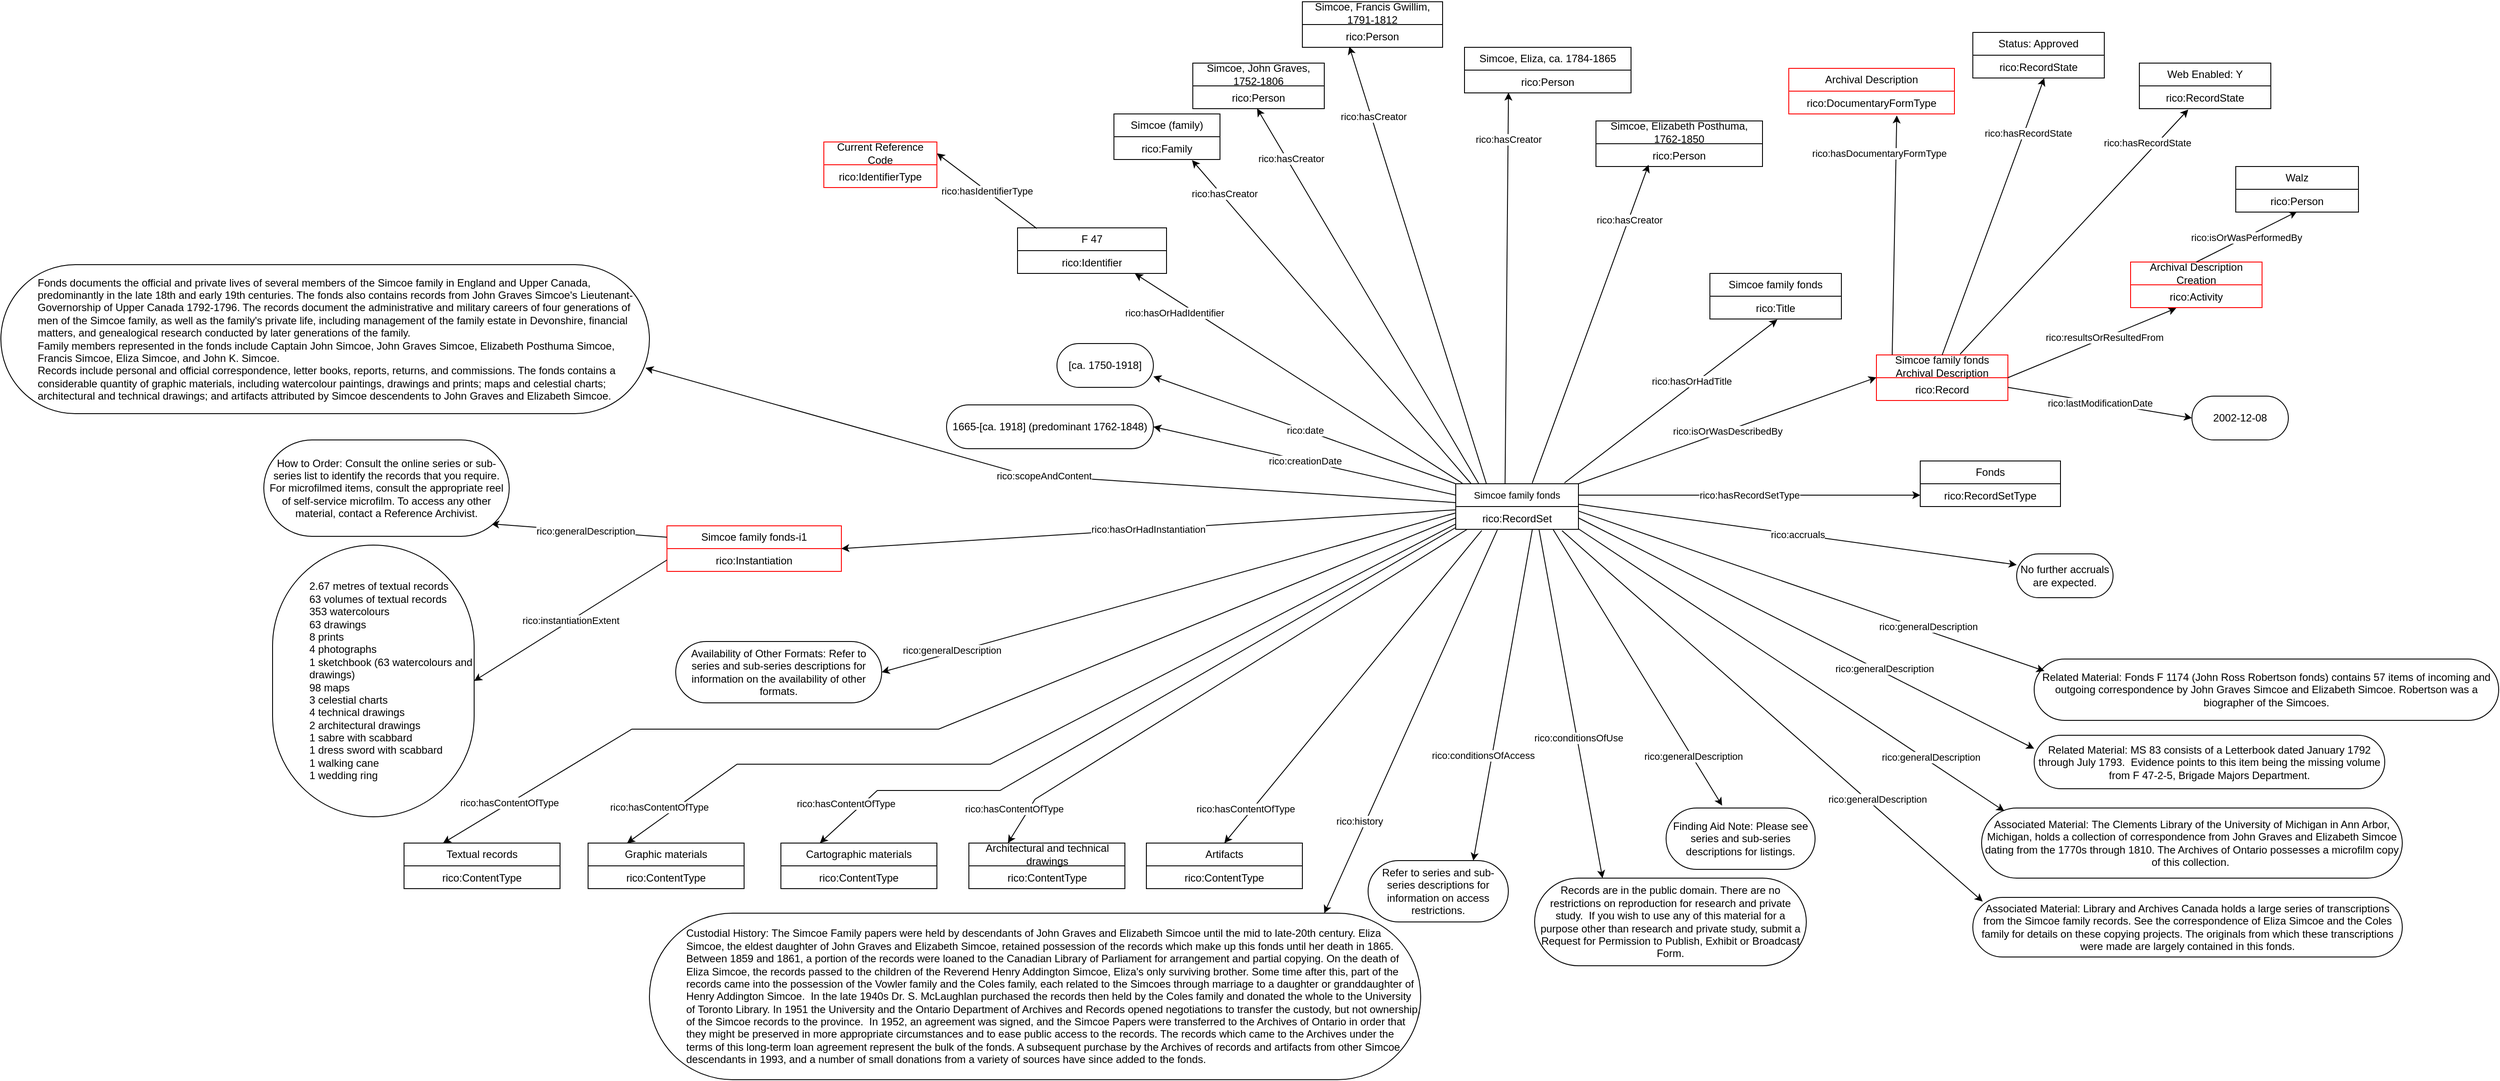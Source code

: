 <mxfile version="24.5.5" type="device">
  <diagram name="Page-1" id="_9r6geDOEYo5xFr4fmT0">
    <mxGraphModel dx="3774" dy="2206" grid="1" gridSize="10" guides="1" tooltips="1" connect="1" arrows="1" fold="1" page="1" pageScale="1" pageWidth="850" pageHeight="1100" background="#FFFFFF" math="0" shadow="0">
      <root>
        <mxCell id="0" />
        <mxCell id="1" parent="0" />
        <mxCell id="sWa0SD8Ajx1KSGOqKPP4-1" value="&lt;span style=&quot;font-size: 11px;&quot;&gt;Simcoe family fonds&lt;/span&gt;" style="swimlane;fontStyle=0;childLayout=stackLayout;horizontal=1;startSize=26;fillColor=none;horizontalStack=0;resizeParent=1;resizeParentMax=0;resizeLast=0;collapsible=1;marginBottom=0;whiteSpace=wrap;html=1;" parent="1" vertex="1">
          <mxGeometry x="320" y="370" width="140" height="52" as="geometry" />
        </mxCell>
        <mxCell id="sWa0SD8Ajx1KSGOqKPP4-2" value="rico:RecordSet" style="text;strokeColor=none;fillColor=none;align=center;verticalAlign=top;spacingLeft=4;spacingRight=4;overflow=hidden;rotatable=0;points=[[0,0.5],[1,0.5]];portConstraint=eastwest;whiteSpace=wrap;html=1;" parent="sWa0SD8Ajx1KSGOqKPP4-1" vertex="1">
          <mxGeometry y="26" width="140" height="26" as="geometry" />
        </mxCell>
        <mxCell id="sWa0SD8Ajx1KSGOqKPP4-3" value="Fonds" style="swimlane;fontStyle=0;childLayout=stackLayout;horizontal=1;startSize=26;fillColor=none;horizontalStack=0;resizeParent=1;resizeParentMax=0;resizeLast=0;collapsible=1;marginBottom=0;whiteSpace=wrap;html=1;" parent="1" vertex="1">
          <mxGeometry x="850" y="344" width="160" height="52" as="geometry">
            <mxRectangle x="981" y="570" width="50" height="40" as="alternateBounds" />
          </mxGeometry>
        </mxCell>
        <mxCell id="sWa0SD8Ajx1KSGOqKPP4-4" value="rico:RecordSetType&lt;div&gt;&lt;br&gt;&lt;/div&gt;" style="text;strokeColor=none;fillColor=none;align=center;verticalAlign=top;spacingLeft=4;spacingRight=4;overflow=hidden;rotatable=0;points=[[0,0.5],[1,0.5]];portConstraint=eastwest;whiteSpace=wrap;html=1;" parent="sWa0SD8Ajx1KSGOqKPP4-3" vertex="1">
          <mxGeometry y="26" width="160" height="26" as="geometry" />
        </mxCell>
        <mxCell id="sWa0SD8Ajx1KSGOqKPP4-5" value="" style="endArrow=classic;html=1;rounded=0;entryX=0;entryY=0.5;entryDx=0;entryDy=0;exitX=1;exitY=0.25;exitDx=0;exitDy=0;" parent="1" source="sWa0SD8Ajx1KSGOqKPP4-1" target="sWa0SD8Ajx1KSGOqKPP4-4" edge="1">
          <mxGeometry relative="1" as="geometry">
            <mxPoint x="480" y="390" as="sourcePoint" />
            <mxPoint x="610" y="390" as="targetPoint" />
          </mxGeometry>
        </mxCell>
        <mxCell id="sWa0SD8Ajx1KSGOqKPP4-6" value="rico:hasRecordSetType" style="edgeLabel;resizable=0;html=1;;align=center;verticalAlign=middle;" parent="sWa0SD8Ajx1KSGOqKPP4-5" connectable="0" vertex="1">
          <mxGeometry relative="1" as="geometry" />
        </mxCell>
        <mxCell id="sWa0SD8Ajx1KSGOqKPP4-11" value="&lt;blockquote style=&quot;margin: 0 0 0 40px; border: none; padding: 0px;&quot;&gt;&lt;div&gt;Fonds documents the official and private lives of several members of the Simcoe family in England and Upper Canada, predominantly in the late 18th and early 19th centuries. The fonds also contains records from John Graves Simcoe&#39;s Lieutenant-Governorship of Upper Canada 1792-1796. The records document the administrative and military careers of four generations of men of the Simcoe family, as well as the family&#39;s private life, including management of the family estate in Devonshire, financial matters, and genealogical research conducted by later generations of the family.&lt;/div&gt;&lt;div&gt;Family members represented in the fonds include Captain John Simcoe, John Graves Simcoe, Elizabeth Posthuma Simcoe, Francis Simcoe, Eliza Simcoe, and John K. Simcoe.&lt;/div&gt;&lt;div&gt;Records include personal and official correspondence, letter books, reports, returns, and commissions. The fonds contains a considerable quantity of graphic materials, including watercolour paintings, drawings and prints; maps and celestial charts; architectural and technical drawings; and artifacts attributed by Simcoe descendents to John Graves and Elizabeth Simcoe.&lt;/div&gt;&lt;/blockquote&gt;" style="html=1;whiteSpace=wrap;rounded=1;arcSize=50;align=left;" parent="1" vertex="1">
          <mxGeometry x="-1340" y="120" width="740" height="170" as="geometry" />
        </mxCell>
        <mxCell id="sWa0SD8Ajx1KSGOqKPP4-12" value="" style="endArrow=classic;html=1;rounded=0;exitX=-0.004;exitY=0.413;exitDx=0;exitDy=0;exitPerimeter=0;entryX=0.994;entryY=0.693;entryDx=0;entryDy=0;entryPerimeter=0;" parent="1" source="sWa0SD8Ajx1KSGOqKPP4-1" target="sWa0SD8Ajx1KSGOqKPP4-11" edge="1">
          <mxGeometry relative="1" as="geometry">
            <mxPoint x="290" y="400" as="sourcePoint" />
            <mxPoint x="130" y="400" as="targetPoint" />
            <Array as="points">
              <mxPoint x="-170" y="360" />
            </Array>
          </mxGeometry>
        </mxCell>
        <mxCell id="sWa0SD8Ajx1KSGOqKPP4-13" value="rico:scopeAndContent" style="edgeLabel;resizable=0;html=1;;align=center;verticalAlign=middle;" parent="sWa0SD8Ajx1KSGOqKPP4-12" connectable="0" vertex="1">
          <mxGeometry relative="1" as="geometry" />
        </mxCell>
        <mxCell id="sWa0SD8Ajx1KSGOqKPP4-14" value="Simcoe family fonds-i1" style="swimlane;fontStyle=0;childLayout=stackLayout;horizontal=1;startSize=26;fillColor=none;horizontalStack=0;resizeParent=1;resizeParentMax=0;resizeLast=0;collapsible=1;marginBottom=0;whiteSpace=wrap;html=1;strokeColor=#FF0000;" parent="1" vertex="1">
          <mxGeometry x="-580" y="418" width="199" height="52" as="geometry" />
        </mxCell>
        <mxCell id="sWa0SD8Ajx1KSGOqKPP4-15" value="rico:Instantiation&lt;div&gt;&lt;br&gt;&lt;/div&gt;" style="text;strokeColor=none;fillColor=none;align=center;verticalAlign=top;spacingLeft=4;spacingRight=4;overflow=hidden;rotatable=0;points=[[0,0.5],[1,0.5]];portConstraint=eastwest;whiteSpace=wrap;html=1;" parent="sWa0SD8Ajx1KSGOqKPP4-14" vertex="1">
          <mxGeometry y="26" width="199" height="26" as="geometry" />
        </mxCell>
        <mxCell id="K4QZWATomJR9_dxTVFmW-19" value="" style="endArrow=classic;html=1;rounded=0;entryX=0.875;entryY=0;entryDx=0;entryDy=0;entryPerimeter=0;exitX=0.339;exitY=1.026;exitDx=0;exitDy=0;exitPerimeter=0;" parent="1" source="sWa0SD8Ajx1KSGOqKPP4-2" target="K4QZWATomJR9_dxTVFmW-21" edge="1">
          <mxGeometry relative="1" as="geometry">
            <mxPoint x="361" y="420" as="sourcePoint" />
            <mxPoint x="260" y="770" as="targetPoint" />
          </mxGeometry>
        </mxCell>
        <mxCell id="K4QZWATomJR9_dxTVFmW-20" value="rico:history" style="edgeLabel;resizable=0;html=1;;align=center;verticalAlign=middle;" parent="K4QZWATomJR9_dxTVFmW-19" connectable="0" vertex="1">
          <mxGeometry relative="1" as="geometry">
            <mxPoint x="-59" y="113" as="offset" />
          </mxGeometry>
        </mxCell>
        <mxCell id="K4QZWATomJR9_dxTVFmW-21" value="&lt;blockquote style=&quot;margin: 0 0 0 40px; border: none; padding: 0px;&quot;&gt;Custodial History:&amp;nbsp;The Simcoe Family papers were held by descendants of John Graves and Elizabeth Simcoe until the mid to late-20th century. Eliza Simcoe, the eldest daughter of John Graves and Elizabeth Simcoe, retained possession of the records which make up this fonds until her death in 1865. Between 1859 and 1861, a portion of the records were loaned to the Canadian Library of Parliament for arrangement and partial copying. On the death of Eliza Simcoe, the records passed to the children of the Reverend Henry Addington Simcoe, Eliza&#39;s only surviving brother. Some time after this, part of the records came into the possession of the Vowler family and the Coles family, each related to the Simcoes through marriage to a daughter or granddaughter of Henry Addington Simcoe.&amp;nbsp; In the late 1940s Dr. S. McLaughlan purchased the records then held by the Coles family and donated the whole to the University of Toronto Library. In 1951 the University and the Ontario Department of Archives and Records opened negotiations to transfer the custody, but not ownership, of the Simcoe records to the province.&amp;nbsp; In 1952, an agreement was signed, and the Simcoe Papers were transferred to the Archives of Ontario in order that they might be preserved in more appropriate circumstances and to ease public access to the records. The records which came to the Archives under the terms of this long-term loan agreement represent the bulk of the fonds. A subsequent purchase by the Archives of records and artifacts from other Simcoe descendants in 1993, and a number of small donations from a variety of sources have since added to the fonds.&lt;/blockquote&gt;" style="html=1;whiteSpace=wrap;rounded=1;arcSize=50;align=left;" parent="1" vertex="1">
          <mxGeometry x="-600" y="860" width="880" height="190" as="geometry" />
        </mxCell>
        <mxCell id="K4QZWATomJR9_dxTVFmW-37" value="" style="endArrow=classic;html=1;rounded=0;entryX=1;entryY=0.5;entryDx=0;entryDy=0;exitX=-0.004;exitY=0.144;exitDx=0;exitDy=0;exitPerimeter=0;" parent="1" target="sWa0SD8Ajx1KSGOqKPP4-14" edge="1" source="sWa0SD8Ajx1KSGOqKPP4-2">
          <mxGeometry relative="1" as="geometry">
            <mxPoint x="310" y="400" as="sourcePoint" />
            <mxPoint x="110" y="490" as="targetPoint" />
          </mxGeometry>
        </mxCell>
        <mxCell id="K4QZWATomJR9_dxTVFmW-38" value="rico:hasOrHadInstantiation" style="edgeLabel;resizable=0;html=1;;align=center;verticalAlign=middle;" parent="K4QZWATomJR9_dxTVFmW-37" connectable="0" vertex="1">
          <mxGeometry relative="1" as="geometry" />
        </mxCell>
        <mxCell id="K4QZWATomJR9_dxTVFmW-41" value="" style="endArrow=classic;html=1;rounded=0;entryX=1;entryY=0.5;entryDx=0;entryDy=0;exitX=0;exitY=0.5;exitDx=0;exitDy=0;" parent="1" source="sWa0SD8Ajx1KSGOqKPP4-15" target="K4QZWATomJR9_dxTVFmW-45" edge="1">
          <mxGeometry relative="1" as="geometry">
            <mxPoint x="-630" y="439" as="sourcePoint" />
            <mxPoint x="-290" y="494.5" as="targetPoint" />
          </mxGeometry>
        </mxCell>
        <mxCell id="K4QZWATomJR9_dxTVFmW-42" value="rico:instantiationExtent" style="edgeLabel;resizable=0;html=1;;align=center;verticalAlign=middle;" parent="K4QZWATomJR9_dxTVFmW-41" connectable="0" vertex="1">
          <mxGeometry relative="1" as="geometry" />
        </mxCell>
        <mxCell id="K4QZWATomJR9_dxTVFmW-45" value="&lt;blockquote style=&quot;margin: 0 0 0 40px; border: none; padding: 0px;&quot;&gt;&lt;div&gt;2.67 metres of textual records&lt;/div&gt;&lt;div&gt;63 volumes of textual records&lt;/div&gt;&lt;div&gt;353 watercolours&lt;/div&gt;&lt;div&gt;63 drawings&lt;/div&gt;&lt;div&gt;8 prints&lt;/div&gt;&lt;div&gt;4 photographs&lt;/div&gt;&lt;div&gt;1 sketchbook (63 watercolours and drawings)&lt;/div&gt;&lt;div&gt;98 maps&lt;/div&gt;&lt;div&gt;3 celestial charts&lt;/div&gt;&lt;div&gt;4 technical drawings&lt;/div&gt;&lt;div&gt;2 architectural drawings&lt;/div&gt;&lt;div&gt;1 sabre with scabbard&lt;/div&gt;&lt;div&gt;1 dress sword with scabbard&lt;/div&gt;&lt;div&gt;1 walking cane&lt;/div&gt;&lt;div&gt;1 wedding ring&lt;/div&gt;&lt;/blockquote&gt;" style="html=1;whiteSpace=wrap;rounded=1;arcSize=50;strokeColor=#000000;align=left;" parent="1" vertex="1">
          <mxGeometry x="-1030" y="440" width="230" height="310" as="geometry" />
        </mxCell>
        <mxCell id="vEi_3DjQt7wcUmB-cSFn-1" value="" style="endArrow=classic;html=1;rounded=0;entryX=0.75;entryY=0;entryDx=0;entryDy=0;exitX=0.624;exitY=1.013;exitDx=0;exitDy=0;exitPerimeter=0;" parent="1" source="sWa0SD8Ajx1KSGOqKPP4-2" target="vEi_3DjQt7wcUmB-cSFn-3" edge="1">
          <mxGeometry relative="1" as="geometry">
            <mxPoint x="390" y="422" as="sourcePoint" />
            <mxPoint x="360" y="770" as="targetPoint" />
          </mxGeometry>
        </mxCell>
        <mxCell id="vEi_3DjQt7wcUmB-cSFn-2" value="rico:conditionsOfAccess" style="edgeLabel;resizable=0;html=1;;align=center;verticalAlign=middle;" parent="vEi_3DjQt7wcUmB-cSFn-1" connectable="0" vertex="1">
          <mxGeometry relative="1" as="geometry">
            <mxPoint x="-23" y="68" as="offset" />
          </mxGeometry>
        </mxCell>
        <mxCell id="vEi_3DjQt7wcUmB-cSFn-3" value="Refer to series and sub-series descriptions for information on access restrictions." style="html=1;whiteSpace=wrap;rounded=1;arcSize=50;strokeColor=#000000;" parent="1" vertex="1">
          <mxGeometry x="220" y="800" width="160" height="70" as="geometry" />
        </mxCell>
        <mxCell id="vEi_3DjQt7wcUmB-cSFn-4" value="" style="endArrow=classic;html=1;rounded=0;entryX=0.25;entryY=0;entryDx=0;entryDy=0;exitX=0.679;exitY=1.019;exitDx=0;exitDy=0;exitPerimeter=0;" parent="1" source="sWa0SD8Ajx1KSGOqKPP4-2" target="vEi_3DjQt7wcUmB-cSFn-6" edge="1">
          <mxGeometry relative="1" as="geometry">
            <mxPoint x="410" y="422" as="sourcePoint" />
            <mxPoint x="420" y="780" as="targetPoint" />
          </mxGeometry>
        </mxCell>
        <mxCell id="vEi_3DjQt7wcUmB-cSFn-5" value="rico:conditionsOfUse" style="edgeLabel;resizable=0;html=1;;align=center;verticalAlign=middle;" parent="vEi_3DjQt7wcUmB-cSFn-4" connectable="0" vertex="1">
          <mxGeometry relative="1" as="geometry">
            <mxPoint x="8" y="39" as="offset" />
          </mxGeometry>
        </mxCell>
        <mxCell id="vEi_3DjQt7wcUmB-cSFn-6" value="Records are in the public domain.&amp;nbsp;There are no restrictions on reproduction for research and private study.&amp;nbsp; If you wish to use any of this material for a purpose other than research and private study, submit a Request for Permission to Publish, Exhibit or Broadcast Form." style="html=1;whiteSpace=wrap;rounded=1;arcSize=50;" parent="1" vertex="1">
          <mxGeometry x="410" y="820" width="310" height="100" as="geometry" />
        </mxCell>
        <mxCell id="vEi_3DjQt7wcUmB-cSFn-7" value="" style="endArrow=classic;html=1;rounded=0;entryX=0.376;entryY=-0.04;entryDx=0;entryDy=0;entryPerimeter=0;exitX=0.795;exitY=1.019;exitDx=0;exitDy=0;exitPerimeter=0;" parent="1" source="sWa0SD8Ajx1KSGOqKPP4-2" target="vEi_3DjQt7wcUmB-cSFn-9" edge="1">
          <mxGeometry relative="1" as="geometry">
            <mxPoint x="420" y="420" as="sourcePoint" />
            <mxPoint x="510" y="700" as="targetPoint" />
          </mxGeometry>
        </mxCell>
        <mxCell id="vEi_3DjQt7wcUmB-cSFn-8" value="rico:generalDescription" style="edgeLabel;resizable=0;html=1;;align=center;verticalAlign=middle;" parent="vEi_3DjQt7wcUmB-cSFn-7" connectable="0" vertex="1">
          <mxGeometry relative="1" as="geometry">
            <mxPoint x="63" y="101" as="offset" />
          </mxGeometry>
        </mxCell>
        <mxCell id="vEi_3DjQt7wcUmB-cSFn-9" value="Finding Aid Note:&amp;nbsp;Please see series and sub-series descriptions for listings." style="html=1;whiteSpace=wrap;rounded=1;arcSize=50;" parent="1" vertex="1">
          <mxGeometry x="560" y="740" width="170" height="70" as="geometry" />
        </mxCell>
        <mxCell id="wiPwyt0miK05mvKJtJq--11" value="" style="endArrow=classic;html=1;rounded=0;entryX=0;entryY=0.25;entryDx=0;entryDy=0;exitX=0.999;exitY=-0.103;exitDx=0;exitDy=0;exitPerimeter=0;" parent="1" source="sWa0SD8Ajx1KSGOqKPP4-2" target="wiPwyt0miK05mvKJtJq--13" edge="1">
          <mxGeometry relative="1" as="geometry">
            <mxPoint x="500" y="400" as="sourcePoint" />
            <mxPoint x="920" y="580" as="targetPoint" />
          </mxGeometry>
        </mxCell>
        <mxCell id="wiPwyt0miK05mvKJtJq--12" value="rico:accruals" style="edgeLabel;resizable=0;html=1;;align=center;verticalAlign=middle;" parent="wiPwyt0miK05mvKJtJq--11" connectable="0" vertex="1">
          <mxGeometry relative="1" as="geometry" />
        </mxCell>
        <mxCell id="wiPwyt0miK05mvKJtJq--13" value="No further accruals are expected." style="html=1;whiteSpace=wrap;rounded=1;arcSize=50;" parent="1" vertex="1">
          <mxGeometry x="960" y="450" width="110" height="50" as="geometry" />
        </mxCell>
        <mxCell id="wiPwyt0miK05mvKJtJq--20" value="" style="endArrow=classic;html=1;rounded=0;exitX=0;exitY=0.25;exitDx=0;exitDy=0;entryX=0.927;entryY=0.871;entryDx=0;entryDy=0;entryPerimeter=0;" parent="1" source="sWa0SD8Ajx1KSGOqKPP4-14" target="wiPwyt0miK05mvKJtJq--22" edge="1">
          <mxGeometry relative="1" as="geometry">
            <mxPoint x="-211" y="350" as="sourcePoint" />
            <mxPoint x="-680" y="350" as="targetPoint" />
          </mxGeometry>
        </mxCell>
        <mxCell id="wiPwyt0miK05mvKJtJq--21" value="rico:generalDescription" style="edgeLabel;resizable=0;html=1;;align=center;verticalAlign=middle;" parent="wiPwyt0miK05mvKJtJq--20" connectable="0" vertex="1">
          <mxGeometry relative="1" as="geometry">
            <mxPoint x="7" as="offset" />
          </mxGeometry>
        </mxCell>
        <mxCell id="wiPwyt0miK05mvKJtJq--22" value="How to Order:&amp;nbsp;Consult the online series or sub-series list to identify the records that you require. For microfilmed items, consult the appropriate reel of self-service microfilm. To access any other material, contact a Reference Archivist." style="html=1;whiteSpace=wrap;rounded=1;arcSize=50;" parent="1" vertex="1">
          <mxGeometry x="-1040" y="320" width="280" height="110" as="geometry" />
        </mxCell>
        <mxCell id="wiPwyt0miK05mvKJtJq--23" value="F 47" style="swimlane;fontStyle=0;childLayout=stackLayout;horizontal=1;startSize=26;fillColor=none;horizontalStack=0;resizeParent=1;resizeParentMax=0;resizeLast=0;collapsible=1;marginBottom=0;whiteSpace=wrap;html=1;" parent="1" vertex="1">
          <mxGeometry x="-180" y="78" width="170" height="52" as="geometry">
            <mxRectangle x="981" y="570" width="50" height="40" as="alternateBounds" />
          </mxGeometry>
        </mxCell>
        <mxCell id="wiPwyt0miK05mvKJtJq--24" value="rico:Identifier&lt;div&gt;&lt;br&gt;&lt;/div&gt;" style="text;strokeColor=none;fillColor=none;align=center;verticalAlign=top;spacingLeft=4;spacingRight=4;overflow=hidden;rotatable=0;points=[[0,0.5],[1,0.5]];portConstraint=eastwest;whiteSpace=wrap;html=1;" parent="wiPwyt0miK05mvKJtJq--23" vertex="1">
          <mxGeometry y="26" width="170" height="26" as="geometry" />
        </mxCell>
        <mxCell id="wiPwyt0miK05mvKJtJq--25" value="" style="endArrow=classic;html=1;rounded=0;exitX=0.054;exitY=-0.01;exitDx=0;exitDy=0;entryX=0.788;entryY=1.009;entryDx=0;entryDy=0;entryPerimeter=0;exitPerimeter=0;" parent="1" source="sWa0SD8Ajx1KSGOqKPP4-1" target="wiPwyt0miK05mvKJtJq--24" edge="1">
          <mxGeometry relative="1" as="geometry">
            <mxPoint x="340" y="362" as="sourcePoint" />
            <mxPoint x="260" y="242" as="targetPoint" />
          </mxGeometry>
        </mxCell>
        <mxCell id="wiPwyt0miK05mvKJtJq--26" value="rico:hasOrHadIdentifier" style="edgeLabel;resizable=0;html=1;;align=center;verticalAlign=middle;" parent="wiPwyt0miK05mvKJtJq--25" connectable="0" vertex="1">
          <mxGeometry relative="1" as="geometry">
            <mxPoint x="-142" y="-75" as="offset" />
          </mxGeometry>
        </mxCell>
        <mxCell id="wiPwyt0miK05mvKJtJq--31" value="" style="endArrow=classic;html=1;rounded=0;exitX=0.129;exitY=0.013;exitDx=0;exitDy=0;entryX=1;entryY=0.25;entryDx=0;entryDy=0;exitPerimeter=0;" parent="1" source="wiPwyt0miK05mvKJtJq--23" target="wiPwyt0miK05mvKJtJq--33" edge="1">
          <mxGeometry relative="1" as="geometry">
            <mxPoint x="-200" y="70" as="sourcePoint" />
            <mxPoint x="-370" y="78" as="targetPoint" />
          </mxGeometry>
        </mxCell>
        <mxCell id="wiPwyt0miK05mvKJtJq--32" value="rico:hasIdentifierType" style="edgeLabel;resizable=0;html=1;;align=center;verticalAlign=middle;" parent="wiPwyt0miK05mvKJtJq--31" connectable="0" vertex="1">
          <mxGeometry relative="1" as="geometry" />
        </mxCell>
        <mxCell id="wiPwyt0miK05mvKJtJq--33" value="Current Reference Code" style="swimlane;fontStyle=0;childLayout=stackLayout;horizontal=1;startSize=26;fillColor=none;horizontalStack=0;resizeParent=1;resizeParentMax=0;resizeLast=0;collapsible=1;marginBottom=0;whiteSpace=wrap;html=1;strokeColor=#FF0000;" parent="1" vertex="1">
          <mxGeometry x="-401" y="-20" width="129" height="52" as="geometry">
            <mxRectangle x="981" y="570" width="50" height="40" as="alternateBounds" />
          </mxGeometry>
        </mxCell>
        <mxCell id="wiPwyt0miK05mvKJtJq--34" value="rico:IdentifierType&lt;div&gt;&lt;br&gt;&lt;/div&gt;" style="text;strokeColor=none;fillColor=none;align=center;verticalAlign=top;spacingLeft=4;spacingRight=4;overflow=hidden;rotatable=0;points=[[0,0.5],[1,0.5]];portConstraint=eastwest;whiteSpace=wrap;html=1;" parent="wiPwyt0miK05mvKJtJq--33" vertex="1">
          <mxGeometry y="26" width="129" height="26" as="geometry" />
        </mxCell>
        <mxCell id="wiPwyt0miK05mvKJtJq--53" value="" style="endArrow=classic;html=1;rounded=0;entryX=0;entryY=-0.013;entryDx=0;entryDy=0;entryPerimeter=0;exitX=1;exitY=0;exitDx=0;exitDy=0;" parent="1" source="sWa0SD8Ajx1KSGOqKPP4-1" target="wiPwyt0miK05mvKJtJq--56" edge="1">
          <mxGeometry relative="1" as="geometry">
            <mxPoint x="520" y="350" as="sourcePoint" />
            <mxPoint x="800" y="240" as="targetPoint" />
          </mxGeometry>
        </mxCell>
        <mxCell id="wiPwyt0miK05mvKJtJq--54" value="rico:isOrWasDescribedBy" style="edgeLabel;resizable=0;html=1;;align=center;verticalAlign=middle;" parent="wiPwyt0miK05mvKJtJq--53" connectable="0" vertex="1">
          <mxGeometry relative="1" as="geometry" />
        </mxCell>
        <mxCell id="wiPwyt0miK05mvKJtJq--55" value="Simcoe family fonds Archival Description" style="swimlane;fontStyle=0;childLayout=stackLayout;horizontal=1;startSize=26;fillColor=none;horizontalStack=0;resizeParent=1;resizeParentMax=0;resizeLast=0;collapsible=1;marginBottom=0;whiteSpace=wrap;html=1;strokeColor=#FF0000;" parent="1" vertex="1">
          <mxGeometry x="800" y="223" width="150" height="52" as="geometry" />
        </mxCell>
        <mxCell id="wiPwyt0miK05mvKJtJq--56" value="rico:Record" style="text;strokeColor=none;fillColor=none;align=center;verticalAlign=top;spacingLeft=4;spacingRight=4;overflow=hidden;rotatable=0;points=[[0,0.5],[1,0.5]];portConstraint=eastwest;whiteSpace=wrap;html=1;" parent="wiPwyt0miK05mvKJtJq--55" vertex="1">
          <mxGeometry y="26" width="150" height="26" as="geometry" />
        </mxCell>
        <mxCell id="wiPwyt0miK05mvKJtJq--57" value="" style="endArrow=classic;html=1;rounded=0;exitX=1;exitY=0.5;exitDx=0;exitDy=0;entryX=0.347;entryY=1.026;entryDx=0;entryDy=0;entryPerimeter=0;" parent="1" source="wiPwyt0miK05mvKJtJq--55" target="wiPwyt0miK05mvKJtJq--60" edge="1">
          <mxGeometry relative="1" as="geometry">
            <mxPoint x="890" y="170.0" as="sourcePoint" />
            <mxPoint x="1030" y="180" as="targetPoint" />
          </mxGeometry>
        </mxCell>
        <mxCell id="wiPwyt0miK05mvKJtJq--58" value="rico:resultsOrResultedFrom" style="edgeLabel;resizable=0;html=1;;align=center;verticalAlign=middle;" parent="wiPwyt0miK05mvKJtJq--57" connectable="0" vertex="1">
          <mxGeometry relative="1" as="geometry">
            <mxPoint x="14" y="-7" as="offset" />
          </mxGeometry>
        </mxCell>
        <mxCell id="wiPwyt0miK05mvKJtJq--59" value="Archival Description Creation" style="swimlane;fontStyle=0;childLayout=stackLayout;horizontal=1;startSize=26;fillColor=none;horizontalStack=0;resizeParent=1;resizeParentMax=0;resizeLast=0;collapsible=1;marginBottom=0;whiteSpace=wrap;html=1;strokeColor=#FF0000;" parent="1" vertex="1">
          <mxGeometry x="1090" y="117" width="150" height="52" as="geometry" />
        </mxCell>
        <mxCell id="wiPwyt0miK05mvKJtJq--60" value="rico:Activity" style="text;strokeColor=none;fillColor=none;align=center;verticalAlign=top;spacingLeft=4;spacingRight=4;overflow=hidden;rotatable=0;points=[[0,0.5],[1,0.5]];portConstraint=eastwest;whiteSpace=wrap;html=1;" parent="wiPwyt0miK05mvKJtJq--59" vertex="1">
          <mxGeometry y="26" width="150" height="26" as="geometry" />
        </mxCell>
        <mxCell id="wiPwyt0miK05mvKJtJq--61" value="" style="endArrow=classic;html=1;rounded=0;exitX=0.5;exitY=0;exitDx=0;exitDy=0;entryX=0.499;entryY=0.981;entryDx=0;entryDy=0;entryPerimeter=0;" parent="1" source="wiPwyt0miK05mvKJtJq--59" target="wiPwyt0miK05mvKJtJq--64" edge="1">
          <mxGeometry relative="1" as="geometry">
            <mxPoint x="1030" y="80" as="sourcePoint" />
            <mxPoint x="1105" y="60" as="targetPoint" />
          </mxGeometry>
        </mxCell>
        <mxCell id="wiPwyt0miK05mvKJtJq--62" value="rico:isOrWasPerformedBy" style="edgeLabel;resizable=0;html=1;;align=center;verticalAlign=middle;" parent="wiPwyt0miK05mvKJtJq--61" connectable="0" vertex="1">
          <mxGeometry relative="1" as="geometry" />
        </mxCell>
        <mxCell id="wiPwyt0miK05mvKJtJq--63" value="Walz" style="swimlane;fontStyle=0;childLayout=stackLayout;horizontal=1;startSize=26;fillColor=none;horizontalStack=0;resizeParent=1;resizeParentMax=0;resizeLast=0;collapsible=1;marginBottom=0;whiteSpace=wrap;html=1;" parent="1" vertex="1">
          <mxGeometry x="1210" y="8" width="140" height="52" as="geometry" />
        </mxCell>
        <mxCell id="wiPwyt0miK05mvKJtJq--64" value="rico:Person" style="text;strokeColor=none;fillColor=none;align=center;verticalAlign=top;spacingLeft=4;spacingRight=4;overflow=hidden;rotatable=0;points=[[0,0.5],[1,0.5]];portConstraint=eastwest;whiteSpace=wrap;html=1;" parent="wiPwyt0miK05mvKJtJq--63" vertex="1">
          <mxGeometry y="26" width="140" height="26" as="geometry" />
        </mxCell>
        <mxCell id="wiPwyt0miK05mvKJtJq--71" value="" style="endArrow=classic;html=1;rounded=0;exitX=0.126;exitY=0;exitDx=0;exitDy=0;entryX=0.736;entryY=1.026;entryDx=0;entryDy=0;entryPerimeter=0;exitPerimeter=0;" parent="1" source="sWa0SD8Ajx1KSGOqKPP4-1" target="PbNKBDSLsDvYSo0k1ZoX-32" edge="1">
          <mxGeometry relative="1" as="geometry">
            <mxPoint x="534.54" y="373.844" as="sourcePoint" />
            <mxPoint x="40" y="40" as="targetPoint" />
          </mxGeometry>
        </mxCell>
        <mxCell id="wiPwyt0miK05mvKJtJq--72" value="rico:hasCreator" style="edgeLabel;resizable=0;html=1;;align=center;verticalAlign=middle;" parent="wiPwyt0miK05mvKJtJq--71" connectable="0" vertex="1">
          <mxGeometry relative="1" as="geometry">
            <mxPoint x="-123" y="-146" as="offset" />
          </mxGeometry>
        </mxCell>
        <mxCell id="Pa1L8ZfUJXBHrEYyGiSI-1" value="Simcoe family fonds" style="swimlane;fontStyle=0;childLayout=stackLayout;horizontal=1;startSize=26;fillColor=none;horizontalStack=0;resizeParent=1;resizeParentMax=0;resizeLast=0;collapsible=1;marginBottom=0;whiteSpace=wrap;html=1;" parent="1" vertex="1">
          <mxGeometry x="610" y="130" width="150" height="52" as="geometry">
            <mxRectangle x="981" y="570" width="50" height="40" as="alternateBounds" />
          </mxGeometry>
        </mxCell>
        <mxCell id="Pa1L8ZfUJXBHrEYyGiSI-2" value="rico:Title&lt;div&gt;&lt;br&gt;&lt;/div&gt;" style="text;strokeColor=none;fillColor=none;align=center;verticalAlign=top;spacingLeft=4;spacingRight=4;overflow=hidden;rotatable=0;points=[[0,0.5],[1,0.5]];portConstraint=eastwest;whiteSpace=wrap;html=1;" parent="Pa1L8ZfUJXBHrEYyGiSI-1" vertex="1">
          <mxGeometry y="26" width="150" height="26" as="geometry" />
        </mxCell>
        <mxCell id="Pa1L8ZfUJXBHrEYyGiSI-3" value="" style="endArrow=classic;html=1;rounded=0;exitX=0.886;exitY=-0.019;exitDx=0;exitDy=0;exitPerimeter=0;entryX=0.513;entryY=1.026;entryDx=0;entryDy=0;entryPerimeter=0;" parent="1" source="sWa0SD8Ajx1KSGOqKPP4-1" target="Pa1L8ZfUJXBHrEYyGiSI-2" edge="1">
          <mxGeometry relative="1" as="geometry">
            <mxPoint x="380" y="330" as="sourcePoint" />
            <mxPoint x="380" y="230.0" as="targetPoint" />
          </mxGeometry>
        </mxCell>
        <mxCell id="Pa1L8ZfUJXBHrEYyGiSI-4" value="rico:hasOrHadTitle" style="edgeLabel;resizable=0;html=1;;align=center;verticalAlign=middle;" parent="Pa1L8ZfUJXBHrEYyGiSI-3" connectable="0" vertex="1">
          <mxGeometry relative="1" as="geometry">
            <mxPoint x="23" y="-23" as="offset" />
          </mxGeometry>
        </mxCell>
        <mxCell id="rlVAaZdWDM-1AO-MbrP8-1" value="" style="endArrow=classic;html=1;rounded=0;entryX=0;entryY=0.5;entryDx=0;entryDy=0;exitX=1;exitY=0.423;exitDx=0;exitDy=0;exitPerimeter=0;" parent="1" target="rlVAaZdWDM-1AO-MbrP8-3" edge="1" source="wiPwyt0miK05mvKJtJq--56">
          <mxGeometry relative="1" as="geometry">
            <mxPoint x="950" y="270" as="sourcePoint" />
            <mxPoint x="1130" y="313" as="targetPoint" />
          </mxGeometry>
        </mxCell>
        <mxCell id="rlVAaZdWDM-1AO-MbrP8-2" value="rico:lastModificationDate" style="edgeLabel;resizable=0;html=1;;align=center;verticalAlign=middle;" parent="rlVAaZdWDM-1AO-MbrP8-1" connectable="0" vertex="1">
          <mxGeometry relative="1" as="geometry" />
        </mxCell>
        <mxCell id="rlVAaZdWDM-1AO-MbrP8-3" value="2002-12-08" style="html=1;whiteSpace=wrap;rounded=1;arcSize=50;" parent="1" vertex="1">
          <mxGeometry x="1160" y="270" width="110" height="50" as="geometry" />
        </mxCell>
        <mxCell id="JUvVhaggt__ALHUesofw-1" value="Archival Description" style="swimlane;fontStyle=0;childLayout=stackLayout;horizontal=1;startSize=26;fillColor=none;horizontalStack=0;resizeParent=1;resizeParentMax=0;resizeLast=0;collapsible=1;marginBottom=0;whiteSpace=wrap;html=1;strokeColor=#FF0000;" parent="1" vertex="1">
          <mxGeometry x="700" y="-104" width="189" height="52" as="geometry">
            <mxRectangle x="981" y="570" width="50" height="40" as="alternateBounds" />
          </mxGeometry>
        </mxCell>
        <mxCell id="JUvVhaggt__ALHUesofw-2" value="rico:DocumentaryFormType&lt;div&gt;&lt;br&gt;&lt;/div&gt;" style="text;strokeColor=none;fillColor=none;align=center;verticalAlign=top;spacingLeft=4;spacingRight=4;overflow=hidden;rotatable=0;points=[[0,0.5],[1,0.5]];portConstraint=eastwest;whiteSpace=wrap;html=1;" parent="JUvVhaggt__ALHUesofw-1" vertex="1">
          <mxGeometry y="26" width="189" height="26" as="geometry" />
        </mxCell>
        <mxCell id="JUvVhaggt__ALHUesofw-3" value="" style="endArrow=classic;html=1;rounded=0;entryX=0.652;entryY=1.068;entryDx=0;entryDy=0;entryPerimeter=0;exitX=0.12;exitY=-0.006;exitDx=0;exitDy=0;exitPerimeter=0;" parent="1" source="wiPwyt0miK05mvKJtJq--55" target="JUvVhaggt__ALHUesofw-2" edge="1">
          <mxGeometry relative="1" as="geometry">
            <mxPoint x="870" y="220" as="sourcePoint" />
            <mxPoint x="1050" y="-20" as="targetPoint" />
          </mxGeometry>
        </mxCell>
        <mxCell id="JUvVhaggt__ALHUesofw-4" value="rico:hasDocumentaryFormType" style="edgeLabel;resizable=0;html=1;;align=center;verticalAlign=middle;" parent="JUvVhaggt__ALHUesofw-3" connectable="0" vertex="1">
          <mxGeometry relative="1" as="geometry">
            <mxPoint x="-18" y="-93" as="offset" />
          </mxGeometry>
        </mxCell>
        <mxCell id="JUvVhaggt__ALHUesofw-5" value="" style="endArrow=classic;html=1;rounded=0;entryX=0.543;entryY=1.004;entryDx=0;entryDy=0;entryPerimeter=0;exitX=0.5;exitY=0;exitDx=0;exitDy=0;" parent="1" source="wiPwyt0miK05mvKJtJq--55" target="JUvVhaggt__ALHUesofw-10" edge="1">
          <mxGeometry relative="1" as="geometry">
            <mxPoint x="890" y="223" as="sourcePoint" />
            <mxPoint x="980" y="-60" as="targetPoint" />
          </mxGeometry>
        </mxCell>
        <mxCell id="JUvVhaggt__ALHUesofw-6" value="rico:hasRecordState" style="edgeLabel;resizable=0;html=1;;align=center;verticalAlign=middle;" parent="JUvVhaggt__ALHUesofw-5" connectable="0" vertex="1">
          <mxGeometry relative="1" as="geometry">
            <mxPoint x="39" y="-95" as="offset" />
          </mxGeometry>
        </mxCell>
        <mxCell id="JUvVhaggt__ALHUesofw-7" value="" style="endArrow=classic;html=1;rounded=0;exitX=0.637;exitY=-0.019;exitDx=0;exitDy=0;exitPerimeter=0;entryX=0.372;entryY=1.038;entryDx=0;entryDy=0;entryPerimeter=0;" parent="1" source="wiPwyt0miK05mvKJtJq--55" target="JUvVhaggt__ALHUesofw-12" edge="1">
          <mxGeometry relative="1" as="geometry">
            <mxPoint x="1010" y="156" as="sourcePoint" />
            <mxPoint x="1050" y="-120" as="targetPoint" />
          </mxGeometry>
        </mxCell>
        <mxCell id="JUvVhaggt__ALHUesofw-8" value="rico:hasRecordState" style="edgeLabel;resizable=0;html=1;;align=center;verticalAlign=middle;" parent="JUvVhaggt__ALHUesofw-7" connectable="0" vertex="1">
          <mxGeometry relative="1" as="geometry">
            <mxPoint x="83" y="-102" as="offset" />
          </mxGeometry>
        </mxCell>
        <mxCell id="JUvVhaggt__ALHUesofw-9" value="Status: Approved" style="swimlane;fontStyle=0;childLayout=stackLayout;horizontal=1;startSize=26;fillColor=none;horizontalStack=0;resizeParent=1;resizeParentMax=0;resizeLast=0;collapsible=1;marginBottom=0;whiteSpace=wrap;html=1;" parent="1" vertex="1">
          <mxGeometry x="910" y="-145" width="150" height="52" as="geometry">
            <mxRectangle x="981" y="570" width="50" height="40" as="alternateBounds" />
          </mxGeometry>
        </mxCell>
        <mxCell id="JUvVhaggt__ALHUesofw-10" value="rico:RecordState&lt;div&gt;&lt;br&gt;&lt;/div&gt;" style="text;strokeColor=none;fillColor=none;align=center;verticalAlign=top;spacingLeft=4;spacingRight=4;overflow=hidden;rotatable=0;points=[[0,0.5],[1,0.5]];portConstraint=eastwest;whiteSpace=wrap;html=1;" parent="JUvVhaggt__ALHUesofw-9" vertex="1">
          <mxGeometry y="26" width="150" height="26" as="geometry" />
        </mxCell>
        <mxCell id="JUvVhaggt__ALHUesofw-11" value="Web Enabled: Y" style="swimlane;fontStyle=0;childLayout=stackLayout;horizontal=1;startSize=26;fillColor=none;horizontalStack=0;resizeParent=1;resizeParentMax=0;resizeLast=0;collapsible=1;marginBottom=0;whiteSpace=wrap;html=1;" parent="1" vertex="1">
          <mxGeometry x="1100" y="-110" width="150" height="52" as="geometry">
            <mxRectangle x="981" y="570" width="50" height="40" as="alternateBounds" />
          </mxGeometry>
        </mxCell>
        <mxCell id="JUvVhaggt__ALHUesofw-12" value="rico:RecordState&lt;div&gt;&lt;br&gt;&lt;/div&gt;" style="text;strokeColor=none;fillColor=none;align=center;verticalAlign=top;spacingLeft=4;spacingRight=4;overflow=hidden;rotatable=0;points=[[0,0.5],[1,0.5]];portConstraint=eastwest;whiteSpace=wrap;html=1;" parent="JUvVhaggt__ALHUesofw-11" vertex="1">
          <mxGeometry y="26" width="150" height="26" as="geometry" />
        </mxCell>
        <mxCell id="lszSfj4lrEIONad0Ssyt-1" value="Artifacts" style="swimlane;fontStyle=0;childLayout=stackLayout;horizontal=1;startSize=26;fillColor=none;horizontalStack=0;resizeParent=1;resizeParentMax=0;resizeLast=0;collapsible=1;marginBottom=0;whiteSpace=wrap;html=1;" parent="1" vertex="1">
          <mxGeometry x="-33" y="780" width="178" height="52" as="geometry">
            <mxRectangle x="981" y="570" width="50" height="40" as="alternateBounds" />
          </mxGeometry>
        </mxCell>
        <mxCell id="lszSfj4lrEIONad0Ssyt-2" value="rico:ContentType&lt;div&gt;&lt;br&gt;&lt;/div&gt;" style="text;strokeColor=none;fillColor=none;align=center;verticalAlign=top;spacingLeft=4;spacingRight=4;overflow=hidden;rotatable=0;points=[[0,0.5],[1,0.5]];portConstraint=eastwest;whiteSpace=wrap;html=1;" parent="lszSfj4lrEIONad0Ssyt-1" vertex="1">
          <mxGeometry y="26" width="178" height="26" as="geometry" />
        </mxCell>
        <mxCell id="lszSfj4lrEIONad0Ssyt-3" value="" style="endArrow=classic;html=1;rounded=0;exitX=0.212;exitY=1.051;exitDx=0;exitDy=0;exitPerimeter=0;entryX=0.5;entryY=0;entryDx=0;entryDy=0;" parent="1" source="sWa0SD8Ajx1KSGOqKPP4-2" target="lszSfj4lrEIONad0Ssyt-1" edge="1">
          <mxGeometry relative="1" as="geometry">
            <mxPoint x="64.5" y="634" as="sourcePoint" />
            <mxPoint x="-75.5" y="764" as="targetPoint" />
          </mxGeometry>
        </mxCell>
        <mxCell id="lszSfj4lrEIONad0Ssyt-4" value="rico:hasContentOfType" style="edgeLabel;resizable=0;html=1;;align=center;verticalAlign=middle;" parent="lszSfj4lrEIONad0Ssyt-3" connectable="0" vertex="1">
          <mxGeometry relative="1" as="geometry">
            <mxPoint x="-123" y="139" as="offset" />
          </mxGeometry>
        </mxCell>
        <mxCell id="NtwbBurvTleTFVB1CDUG-1" value="" style="endArrow=classic;html=1;rounded=0;exitX=-0.005;exitY=0.288;exitDx=0;exitDy=0;exitPerimeter=0;entryX=1;entryY=0.5;entryDx=0;entryDy=0;" parent="1" source="sWa0SD8Ajx1KSGOqKPP4-2" target="NtwbBurvTleTFVB1CDUG-3" edge="1">
          <mxGeometry relative="1" as="geometry">
            <mxPoint x="105" y="510" as="sourcePoint" />
            <mxPoint x="-120" y="645" as="targetPoint" />
          </mxGeometry>
        </mxCell>
        <mxCell id="NtwbBurvTleTFVB1CDUG-2" value="rico:generalDescription" style="edgeLabel;resizable=0;html=1;;align=center;verticalAlign=middle;" parent="NtwbBurvTleTFVB1CDUG-1" connectable="0" vertex="1">
          <mxGeometry relative="1" as="geometry">
            <mxPoint x="-247" y="66" as="offset" />
          </mxGeometry>
        </mxCell>
        <mxCell id="NtwbBurvTleTFVB1CDUG-3" value="Availability of Other Formats:&amp;nbsp;Refer to series and sub-series descriptions for information on the availability of other formats." style="html=1;whiteSpace=wrap;rounded=1;arcSize=50;" parent="1" vertex="1">
          <mxGeometry x="-570" y="550" width="235" height="70" as="geometry" />
        </mxCell>
        <mxCell id="NtwbBurvTleTFVB1CDUG-4" value="Related Material:&amp;nbsp;Fonds F 1174 (John Ross Robertson fonds) contains 57 items of incoming and outgoing correspondence by John Graves Simcoe and Elizabeth Simcoe. Robertson was a biographer of the Simcoes." style="html=1;whiteSpace=wrap;rounded=1;arcSize=50;" parent="1" vertex="1">
          <mxGeometry x="980" y="570" width="530" height="70" as="geometry" />
        </mxCell>
        <mxCell id="NtwbBurvTleTFVB1CDUG-5" value="Associated Material:&amp;nbsp;The Clements Library of the University of Michigan in Ann Arbor, Michigan, holds a collection of correspondence from John Graves and Elizabeth Simcoe dating from the 1770s through 1810. The Archives of Ontario possesses a microfilm copy of this collection.&amp;nbsp;" style="html=1;whiteSpace=wrap;rounded=1;arcSize=50;" parent="1" vertex="1">
          <mxGeometry x="920" y="740" width="480" height="80" as="geometry" />
        </mxCell>
        <mxCell id="NtwbBurvTleTFVB1CDUG-6" value="" style="endArrow=classic;html=1;rounded=0;entryX=0.022;entryY=0.194;entryDx=0;entryDy=0;entryPerimeter=0;exitX=1;exitY=0.199;exitDx=0;exitDy=0;exitPerimeter=0;" parent="1" source="sWa0SD8Ajx1KSGOqKPP4-2" target="NtwbBurvTleTFVB1CDUG-4" edge="1">
          <mxGeometry relative="1" as="geometry">
            <mxPoint x="460" y="430" as="sourcePoint" />
            <mxPoint x="1220" y="679" as="targetPoint" />
          </mxGeometry>
        </mxCell>
        <mxCell id="NtwbBurvTleTFVB1CDUG-7" value="rico:generalDescription" style="edgeLabel;resizable=0;html=1;;align=center;verticalAlign=middle;" parent="NtwbBurvTleTFVB1CDUG-6" connectable="0" vertex="1">
          <mxGeometry relative="1" as="geometry">
            <mxPoint x="133" y="40" as="offset" />
          </mxGeometry>
        </mxCell>
        <mxCell id="NtwbBurvTleTFVB1CDUG-8" value="" style="endArrow=classic;html=1;rounded=0;exitX=0.998;exitY=0.971;exitDx=0;exitDy=0;exitPerimeter=0;entryX=0.054;entryY=0.044;entryDx=0;entryDy=0;entryPerimeter=0;" parent="1" source="sWa0SD8Ajx1KSGOqKPP4-2" target="NtwbBurvTleTFVB1CDUG-5" edge="1">
          <mxGeometry relative="1" as="geometry">
            <mxPoint x="440" y="430" as="sourcePoint" />
            <mxPoint x="930" y="730" as="targetPoint" />
          </mxGeometry>
        </mxCell>
        <mxCell id="NtwbBurvTleTFVB1CDUG-9" value="rico:generalDescription" style="edgeLabel;resizable=0;html=1;;align=center;verticalAlign=middle;" parent="NtwbBurvTleTFVB1CDUG-8" connectable="0" vertex="1">
          <mxGeometry relative="1" as="geometry">
            <mxPoint x="159" y="99" as="offset" />
          </mxGeometry>
        </mxCell>
        <mxCell id="PbNKBDSLsDvYSo0k1ZoX-1" value="" style="endArrow=classic;html=1;rounded=0;entryX=0;entryY=0.25;entryDx=0;entryDy=0;exitX=1;exitY=0.5;exitDx=0;exitDy=0;" parent="1" source="sWa0SD8Ajx1KSGOqKPP4-2" target="PbNKBDSLsDvYSo0k1ZoX-3" edge="1">
          <mxGeometry relative="1" as="geometry">
            <mxPoint x="580" y="480" as="sourcePoint" />
            <mxPoint x="950" y="660" as="targetPoint" />
          </mxGeometry>
        </mxCell>
        <mxCell id="PbNKBDSLsDvYSo0k1ZoX-2" value="rico:generalDescription" style="edgeLabel;resizable=0;html=1;;align=center;verticalAlign=middle;" parent="PbNKBDSLsDvYSo0k1ZoX-1" connectable="0" vertex="1">
          <mxGeometry relative="1" as="geometry">
            <mxPoint x="89" y="40" as="offset" />
          </mxGeometry>
        </mxCell>
        <mxCell id="PbNKBDSLsDvYSo0k1ZoX-3" value="Related Material:&amp;nbsp;MS 83 consists of a Letterbook dated January 1792 through July 1793.&amp;nbsp; Evidence points to this item being the missing volume from F 47-2-5, Brigade Majors Department." style="html=1;whiteSpace=wrap;rounded=1;arcSize=50;" parent="1" vertex="1">
          <mxGeometry x="980" y="657" width="400" height="61" as="geometry" />
        </mxCell>
        <mxCell id="PbNKBDSLsDvYSo0k1ZoX-4" value="" style="endArrow=classic;html=1;rounded=0;exitX=0.866;exitY=1.06;exitDx=0;exitDy=0;exitPerimeter=0;entryX=0.023;entryY=0.069;entryDx=0;entryDy=0;entryPerimeter=0;" parent="1" source="sWa0SD8Ajx1KSGOqKPP4-2" target="PbNKBDSLsDvYSo0k1ZoX-6" edge="1">
          <mxGeometry relative="1" as="geometry">
            <mxPoint x="377" y="512" as="sourcePoint" />
            <mxPoint x="900" y="840" as="targetPoint" />
          </mxGeometry>
        </mxCell>
        <mxCell id="PbNKBDSLsDvYSo0k1ZoX-5" value="rico:generalDescription" style="edgeLabel;resizable=0;html=1;;align=center;verticalAlign=middle;" parent="PbNKBDSLsDvYSo0k1ZoX-4" connectable="0" vertex="1">
          <mxGeometry relative="1" as="geometry">
            <mxPoint x="119" y="95" as="offset" />
          </mxGeometry>
        </mxCell>
        <mxCell id="PbNKBDSLsDvYSo0k1ZoX-6" value="Associated Material:&amp;nbsp;Library and Archives Canada holds a large series of transcriptions from the Simcoe family records. See the correspondence of Eliza Simcoe and the Coles family for details on these copying projects. The originals from which these transcriptions were made are largely contained in this fonds." style="html=1;whiteSpace=wrap;rounded=1;arcSize=50;" parent="1" vertex="1">
          <mxGeometry x="910" y="842" width="490" height="68" as="geometry" />
        </mxCell>
        <mxCell id="PbNKBDSLsDvYSo0k1ZoX-7" value="Architectural and technical drawings" style="swimlane;fontStyle=0;childLayout=stackLayout;horizontal=1;startSize=26;fillColor=none;horizontalStack=0;resizeParent=1;resizeParentMax=0;resizeLast=0;collapsible=1;marginBottom=0;whiteSpace=wrap;html=1;" parent="1" vertex="1">
          <mxGeometry x="-235.5" y="780" width="178" height="52" as="geometry">
            <mxRectangle x="981" y="570" width="50" height="40" as="alternateBounds" />
          </mxGeometry>
        </mxCell>
        <mxCell id="PbNKBDSLsDvYSo0k1ZoX-8" value="rico:ContentType&lt;div&gt;&lt;br&gt;&lt;/div&gt;" style="text;strokeColor=none;fillColor=none;align=center;verticalAlign=top;spacingLeft=4;spacingRight=4;overflow=hidden;rotatable=0;points=[[0,0.5],[1,0.5]];portConstraint=eastwest;whiteSpace=wrap;html=1;" parent="PbNKBDSLsDvYSo0k1ZoX-7" vertex="1">
          <mxGeometry y="26" width="178" height="26" as="geometry" />
        </mxCell>
        <mxCell id="PbNKBDSLsDvYSo0k1ZoX-9" value="Cartographic materials" style="swimlane;fontStyle=0;childLayout=stackLayout;horizontal=1;startSize=26;fillColor=none;horizontalStack=0;resizeParent=1;resizeParentMax=0;resizeLast=0;collapsible=1;marginBottom=0;whiteSpace=wrap;html=1;" parent="1" vertex="1">
          <mxGeometry x="-450" y="780" width="178" height="52" as="geometry">
            <mxRectangle x="981" y="570" width="50" height="40" as="alternateBounds" />
          </mxGeometry>
        </mxCell>
        <mxCell id="PbNKBDSLsDvYSo0k1ZoX-10" value="rico:ContentType&lt;div&gt;&lt;br&gt;&lt;/div&gt;" style="text;strokeColor=none;fillColor=none;align=center;verticalAlign=top;spacingLeft=4;spacingRight=4;overflow=hidden;rotatable=0;points=[[0,0.5],[1,0.5]];portConstraint=eastwest;whiteSpace=wrap;html=1;" parent="PbNKBDSLsDvYSo0k1ZoX-9" vertex="1">
          <mxGeometry y="26" width="178" height="26" as="geometry" />
        </mxCell>
        <mxCell id="PbNKBDSLsDvYSo0k1ZoX-11" value="Graphic materials" style="swimlane;fontStyle=0;childLayout=stackLayout;horizontal=1;startSize=26;fillColor=none;horizontalStack=0;resizeParent=1;resizeParentMax=0;resizeLast=0;collapsible=1;marginBottom=0;whiteSpace=wrap;html=1;" parent="1" vertex="1">
          <mxGeometry x="-670" y="780" width="178" height="52" as="geometry">
            <mxRectangle x="981" y="570" width="50" height="40" as="alternateBounds" />
          </mxGeometry>
        </mxCell>
        <mxCell id="PbNKBDSLsDvYSo0k1ZoX-12" value="rico:ContentType&lt;div&gt;&lt;br&gt;&lt;/div&gt;" style="text;strokeColor=none;fillColor=none;align=center;verticalAlign=top;spacingLeft=4;spacingRight=4;overflow=hidden;rotatable=0;points=[[0,0.5],[1,0.5]];portConstraint=eastwest;whiteSpace=wrap;html=1;" parent="PbNKBDSLsDvYSo0k1ZoX-11" vertex="1">
          <mxGeometry y="26" width="178" height="26" as="geometry" />
        </mxCell>
        <mxCell id="PbNKBDSLsDvYSo0k1ZoX-13" value="Textual records" style="swimlane;fontStyle=0;childLayout=stackLayout;horizontal=1;startSize=26;fillColor=none;horizontalStack=0;resizeParent=1;resizeParentMax=0;resizeLast=0;collapsible=1;marginBottom=0;whiteSpace=wrap;html=1;" parent="1" vertex="1">
          <mxGeometry x="-880" y="780" width="178" height="52" as="geometry">
            <mxRectangle x="981" y="570" width="50" height="40" as="alternateBounds" />
          </mxGeometry>
        </mxCell>
        <mxCell id="PbNKBDSLsDvYSo0k1ZoX-14" value="rico:ContentType&lt;div&gt;&lt;br&gt;&lt;/div&gt;" style="text;strokeColor=none;fillColor=none;align=center;verticalAlign=top;spacingLeft=4;spacingRight=4;overflow=hidden;rotatable=0;points=[[0,0.5],[1,0.5]];portConstraint=eastwest;whiteSpace=wrap;html=1;" parent="PbNKBDSLsDvYSo0k1ZoX-13" vertex="1">
          <mxGeometry y="26" width="178" height="26" as="geometry" />
        </mxCell>
        <mxCell id="PbNKBDSLsDvYSo0k1ZoX-15" value="" style="endArrow=classic;html=1;rounded=0;exitX=0;exitY=0.5;exitDx=0;exitDy=0;entryX=0.25;entryY=0;entryDx=0;entryDy=0;" parent="1" source="sWa0SD8Ajx1KSGOqKPP4-2" target="PbNKBDSLsDvYSo0k1ZoX-13" edge="1">
          <mxGeometry relative="1" as="geometry">
            <mxPoint x="302.5" y="480" as="sourcePoint" />
            <mxPoint x="-812.5" y="830" as="targetPoint" />
            <Array as="points">
              <mxPoint x="-270" y="650" />
              <mxPoint x="-620" y="650" />
            </Array>
          </mxGeometry>
        </mxCell>
        <mxCell id="PbNKBDSLsDvYSo0k1ZoX-16" value="rico:hasContentOfType" style="edgeLabel;resizable=0;html=1;;align=center;verticalAlign=middle;" parent="PbNKBDSLsDvYSo0k1ZoX-15" connectable="0" vertex="1">
          <mxGeometry relative="1" as="geometry">
            <mxPoint x="-507" y="90" as="offset" />
          </mxGeometry>
        </mxCell>
        <mxCell id="PbNKBDSLsDvYSo0k1ZoX-17" value="" style="endArrow=classic;html=1;rounded=0;exitX=-0.004;exitY=0.776;exitDx=0;exitDy=0;exitPerimeter=0;entryX=0.25;entryY=0;entryDx=0;entryDy=0;" parent="1" source="sWa0SD8Ajx1KSGOqKPP4-2" target="PbNKBDSLsDvYSo0k1ZoX-11" edge="1">
          <mxGeometry relative="1" as="geometry">
            <mxPoint x="380" y="464" as="sourcePoint" />
            <mxPoint x="-776" y="820" as="targetPoint" />
            <Array as="points">
              <mxPoint x="-211" y="690" />
              <mxPoint x="-500" y="690" />
            </Array>
          </mxGeometry>
        </mxCell>
        <mxCell id="PbNKBDSLsDvYSo0k1ZoX-18" value="rico:hasContentOfType" style="edgeLabel;resizable=0;html=1;;align=center;verticalAlign=middle;" parent="PbNKBDSLsDvYSo0k1ZoX-17" connectable="0" vertex="1">
          <mxGeometry relative="1" as="geometry">
            <mxPoint x="-447" y="84" as="offset" />
          </mxGeometry>
        </mxCell>
        <mxCell id="PbNKBDSLsDvYSo0k1ZoX-19" value="" style="endArrow=classic;html=1;rounded=0;exitX=0;exitY=0.923;exitDx=0;exitDy=0;exitPerimeter=0;entryX=0.25;entryY=0;entryDx=0;entryDy=0;" parent="1" source="sWa0SD8Ajx1KSGOqKPP4-2" target="PbNKBDSLsDvYSo0k1ZoX-9" edge="1">
          <mxGeometry relative="1" as="geometry">
            <mxPoint x="337" y="439" as="sourcePoint" />
            <mxPoint x="-615" y="790" as="targetPoint" />
            <Array as="points">
              <mxPoint x="-200" y="720" />
              <mxPoint x="-340" y="720" />
            </Array>
          </mxGeometry>
        </mxCell>
        <mxCell id="PbNKBDSLsDvYSo0k1ZoX-20" value="rico:hasContentOfType" style="edgeLabel;resizable=0;html=1;;align=center;verticalAlign=middle;" parent="PbNKBDSLsDvYSo0k1ZoX-19" connectable="0" vertex="1">
          <mxGeometry relative="1" as="geometry">
            <mxPoint x="-337" y="108" as="offset" />
          </mxGeometry>
        </mxCell>
        <mxCell id="PbNKBDSLsDvYSo0k1ZoX-21" value="" style="endArrow=classic;html=1;rounded=0;exitX=0.093;exitY=1;exitDx=0;exitDy=0;exitPerimeter=0;entryX=0.25;entryY=0;entryDx=0;entryDy=0;" parent="1" source="sWa0SD8Ajx1KSGOqKPP4-2" target="PbNKBDSLsDvYSo0k1ZoX-7" edge="1">
          <mxGeometry relative="1" as="geometry">
            <mxPoint x="347" y="449" as="sourcePoint" />
            <mxPoint x="-395" y="790" as="targetPoint" />
            <Array as="points">
              <mxPoint x="-160" y="730" />
            </Array>
          </mxGeometry>
        </mxCell>
        <mxCell id="PbNKBDSLsDvYSo0k1ZoX-22" value="rico:hasContentOfType" style="edgeLabel;resizable=0;html=1;;align=center;verticalAlign=middle;" parent="PbNKBDSLsDvYSo0k1ZoX-21" connectable="0" vertex="1">
          <mxGeometry relative="1" as="geometry">
            <mxPoint x="-246" y="149" as="offset" />
          </mxGeometry>
        </mxCell>
        <mxCell id="PbNKBDSLsDvYSo0k1ZoX-25" value="" style="endArrow=classic;html=1;rounded=0;exitX=0;exitY=0.25;exitDx=0;exitDy=0;entryX=1;entryY=0.5;entryDx=0;entryDy=0;" parent="1" source="sWa0SD8Ajx1KSGOqKPP4-1" target="PbNKBDSLsDvYSo0k1ZoX-27" edge="1">
          <mxGeometry relative="1" as="geometry">
            <mxPoint x="260" y="370" as="sourcePoint" />
            <mxPoint y="310" as="targetPoint" />
          </mxGeometry>
        </mxCell>
        <mxCell id="PbNKBDSLsDvYSo0k1ZoX-26" value="rico:creationDate" style="edgeLabel;resizable=0;html=1;;align=center;verticalAlign=middle;" parent="PbNKBDSLsDvYSo0k1ZoX-25" connectable="0" vertex="1">
          <mxGeometry relative="1" as="geometry" />
        </mxCell>
        <mxCell id="PbNKBDSLsDvYSo0k1ZoX-27" value="1665-[ca. 1918] (predominant 1762-1848)" style="html=1;whiteSpace=wrap;rounded=1;arcSize=50;" parent="1" vertex="1">
          <mxGeometry x="-261" y="280" width="236" height="50" as="geometry" />
        </mxCell>
        <mxCell id="PbNKBDSLsDvYSo0k1ZoX-28" value="" style="endArrow=classic;html=1;rounded=0;exitX=0;exitY=0;exitDx=0;exitDy=0;entryX=1;entryY=0.75;entryDx=0;entryDy=0;" parent="1" source="sWa0SD8Ajx1KSGOqKPP4-1" edge="1" target="PbNKBDSLsDvYSo0k1ZoX-30">
          <mxGeometry relative="1" as="geometry">
            <mxPoint x="305" y="344" as="sourcePoint" />
            <mxPoint x="10" y="260" as="targetPoint" />
          </mxGeometry>
        </mxCell>
        <mxCell id="PbNKBDSLsDvYSo0k1ZoX-29" value="rico:date" style="edgeLabel;resizable=0;html=1;;align=center;verticalAlign=middle;" parent="PbNKBDSLsDvYSo0k1ZoX-28" connectable="0" vertex="1">
          <mxGeometry relative="1" as="geometry" />
        </mxCell>
        <mxCell id="PbNKBDSLsDvYSo0k1ZoX-30" value="[ca. 1750-1918]" style="html=1;whiteSpace=wrap;rounded=1;arcSize=50;" parent="1" vertex="1">
          <mxGeometry x="-135" y="210" width="110" height="50" as="geometry" />
        </mxCell>
        <mxCell id="PbNKBDSLsDvYSo0k1ZoX-31" value="&lt;div&gt;Simcoe (family)&lt;/div&gt;" style="swimlane;fontStyle=0;childLayout=stackLayout;horizontal=1;startSize=26;fillColor=none;horizontalStack=0;resizeParent=1;resizeParentMax=0;resizeLast=0;collapsible=1;marginBottom=0;whiteSpace=wrap;html=1;" parent="1" vertex="1">
          <mxGeometry x="-70" y="-52" width="121" height="52" as="geometry" />
        </mxCell>
        <mxCell id="PbNKBDSLsDvYSo0k1ZoX-32" value="rico:Family" style="text;strokeColor=none;fillColor=none;align=center;verticalAlign=top;spacingLeft=4;spacingRight=4;overflow=hidden;rotatable=0;points=[[0,0.5],[1,0.5]];portConstraint=eastwest;whiteSpace=wrap;html=1;" parent="PbNKBDSLsDvYSo0k1ZoX-31" vertex="1">
          <mxGeometry y="26" width="121" height="26" as="geometry" />
        </mxCell>
        <mxCell id="PbNKBDSLsDvYSo0k1ZoX-33" value="Simcoe, John Graves, 1752-1806" style="swimlane;fontStyle=0;childLayout=stackLayout;horizontal=1;startSize=26;fillColor=none;horizontalStack=0;resizeParent=1;resizeParentMax=0;resizeLast=0;collapsible=1;marginBottom=0;whiteSpace=wrap;html=1;" parent="1" vertex="1">
          <mxGeometry x="20" y="-110" width="150" height="52" as="geometry" />
        </mxCell>
        <mxCell id="PbNKBDSLsDvYSo0k1ZoX-34" value="rico:Person" style="text;strokeColor=none;fillColor=none;align=center;verticalAlign=top;spacingLeft=4;spacingRight=4;overflow=hidden;rotatable=0;points=[[0,0.5],[1,0.5]];portConstraint=eastwest;whiteSpace=wrap;html=1;" parent="PbNKBDSLsDvYSo0k1ZoX-33" vertex="1">
          <mxGeometry y="26" width="150" height="26" as="geometry" />
        </mxCell>
        <mxCell id="PbNKBDSLsDvYSo0k1ZoX-35" value="&lt;div&gt;Simcoe, Francis Gwillim, 1791-1812&lt;/div&gt;" style="swimlane;fontStyle=0;childLayout=stackLayout;horizontal=1;startSize=26;fillColor=none;horizontalStack=0;resizeParent=1;resizeParentMax=0;resizeLast=0;collapsible=1;marginBottom=0;whiteSpace=wrap;html=1;" parent="1" vertex="1">
          <mxGeometry x="145" y="-180" width="160" height="52" as="geometry" />
        </mxCell>
        <mxCell id="PbNKBDSLsDvYSo0k1ZoX-36" value="rico:Person" style="text;strokeColor=none;fillColor=none;align=center;verticalAlign=top;spacingLeft=4;spacingRight=4;overflow=hidden;rotatable=0;points=[[0,0.5],[1,0.5]];portConstraint=eastwest;whiteSpace=wrap;html=1;" parent="PbNKBDSLsDvYSo0k1ZoX-35" vertex="1">
          <mxGeometry y="26" width="160" height="26" as="geometry" />
        </mxCell>
        <mxCell id="PbNKBDSLsDvYSo0k1ZoX-37" value="&lt;div&gt;Simcoe, Eliza, ca. 1784-1865&lt;/div&gt;" style="swimlane;fontStyle=0;childLayout=stackLayout;horizontal=1;startSize=26;fillColor=none;horizontalStack=0;resizeParent=1;resizeParentMax=0;resizeLast=0;collapsible=1;marginBottom=0;whiteSpace=wrap;html=1;" parent="1" vertex="1">
          <mxGeometry x="330" y="-128" width="190" height="52" as="geometry" />
        </mxCell>
        <mxCell id="PbNKBDSLsDvYSo0k1ZoX-38" value="rico:Person" style="text;strokeColor=none;fillColor=none;align=center;verticalAlign=top;spacingLeft=4;spacingRight=4;overflow=hidden;rotatable=0;points=[[0,0.5],[1,0.5]];portConstraint=eastwest;whiteSpace=wrap;html=1;" parent="PbNKBDSLsDvYSo0k1ZoX-37" vertex="1">
          <mxGeometry y="26" width="190" height="26" as="geometry" />
        </mxCell>
        <mxCell id="PbNKBDSLsDvYSo0k1ZoX-39" value="Simcoe, Elizabeth Posthuma, 1762-1850" style="swimlane;fontStyle=0;childLayout=stackLayout;horizontal=1;startSize=26;fillColor=none;horizontalStack=0;resizeParent=1;resizeParentMax=0;resizeLast=0;collapsible=1;marginBottom=0;whiteSpace=wrap;html=1;" parent="1" vertex="1">
          <mxGeometry x="480" y="-44" width="190" height="52" as="geometry" />
        </mxCell>
        <mxCell id="PbNKBDSLsDvYSo0k1ZoX-40" value="rico:Person" style="text;strokeColor=none;fillColor=none;align=center;verticalAlign=top;spacingLeft=4;spacingRight=4;overflow=hidden;rotatable=0;points=[[0,0.5],[1,0.5]];portConstraint=eastwest;whiteSpace=wrap;html=1;" parent="PbNKBDSLsDvYSo0k1ZoX-39" vertex="1">
          <mxGeometry y="26" width="190" height="26" as="geometry" />
        </mxCell>
        <mxCell id="PbNKBDSLsDvYSo0k1ZoX-41" value="" style="endArrow=classic;html=1;rounded=0;exitX=0.186;exitY=-0.01;exitDx=0;exitDy=0;entryX=0.489;entryY=0.994;entryDx=0;entryDy=0;entryPerimeter=0;exitPerimeter=0;" parent="1" source="sWa0SD8Ajx1KSGOqKPP4-1" target="PbNKBDSLsDvYSo0k1ZoX-34" edge="1">
          <mxGeometry relative="1" as="geometry">
            <mxPoint x="437" y="361" as="sourcePoint" />
            <mxPoint x="120" y="-6" as="targetPoint" />
          </mxGeometry>
        </mxCell>
        <mxCell id="PbNKBDSLsDvYSo0k1ZoX-42" value="rico:hasCreator" style="edgeLabel;resizable=0;html=1;;align=center;verticalAlign=middle;" parent="PbNKBDSLsDvYSo0k1ZoX-41" connectable="0" vertex="1">
          <mxGeometry relative="1" as="geometry">
            <mxPoint x="-88" y="-157" as="offset" />
          </mxGeometry>
        </mxCell>
        <mxCell id="PbNKBDSLsDvYSo0k1ZoX-43" value="" style="endArrow=classic;html=1;rounded=0;exitX=0.25;exitY=0;exitDx=0;exitDy=0;entryX=0.335;entryY=0.968;entryDx=0;entryDy=0;entryPerimeter=0;" parent="1" source="sWa0SD8Ajx1KSGOqKPP4-1" target="PbNKBDSLsDvYSo0k1ZoX-36" edge="1">
          <mxGeometry relative="1" as="geometry">
            <mxPoint x="522" y="430" as="sourcePoint" />
            <mxPoint x="270" y="4" as="targetPoint" />
          </mxGeometry>
        </mxCell>
        <mxCell id="PbNKBDSLsDvYSo0k1ZoX-44" value="rico:hasCreator" style="edgeLabel;resizable=0;html=1;;align=center;verticalAlign=middle;" parent="PbNKBDSLsDvYSo0k1ZoX-43" connectable="0" vertex="1">
          <mxGeometry relative="1" as="geometry">
            <mxPoint x="-51" y="-170" as="offset" />
          </mxGeometry>
        </mxCell>
        <mxCell id="PbNKBDSLsDvYSo0k1ZoX-45" value="" style="endArrow=classic;html=1;rounded=0;exitX=0.402;exitY=0;exitDx=0;exitDy=0;entryX=0.264;entryY=0.987;entryDx=0;entryDy=0;entryPerimeter=0;exitPerimeter=0;" parent="1" source="sWa0SD8Ajx1KSGOqKPP4-1" target="PbNKBDSLsDvYSo0k1ZoX-38" edge="1">
          <mxGeometry relative="1" as="geometry">
            <mxPoint x="538" y="422" as="sourcePoint" />
            <mxPoint x="380" y="-75" as="targetPoint" />
          </mxGeometry>
        </mxCell>
        <mxCell id="PbNKBDSLsDvYSo0k1ZoX-46" value="rico:hasCreator" style="edgeLabel;resizable=0;html=1;;align=center;verticalAlign=middle;" parent="PbNKBDSLsDvYSo0k1ZoX-45" connectable="0" vertex="1">
          <mxGeometry relative="1" as="geometry">
            <mxPoint x="2" y="-170" as="offset" />
          </mxGeometry>
        </mxCell>
        <mxCell id="PbNKBDSLsDvYSo0k1ZoX-47" value="" style="endArrow=classic;html=1;rounded=0;exitX=0.623;exitY=-0.013;exitDx=0;exitDy=0;exitPerimeter=0;entryX=0.316;entryY=0.923;entryDx=0;entryDy=0;entryPerimeter=0;" parent="1" source="sWa0SD8Ajx1KSGOqKPP4-1" edge="1" target="PbNKBDSLsDvYSo0k1ZoX-40">
          <mxGeometry relative="1" as="geometry">
            <mxPoint x="540" y="449" as="sourcePoint" />
            <mxPoint x="530" y="50" as="targetPoint" />
          </mxGeometry>
        </mxCell>
        <mxCell id="PbNKBDSLsDvYSo0k1ZoX-48" value="rico:hasCreator" style="edgeLabel;resizable=0;html=1;;align=center;verticalAlign=middle;" parent="PbNKBDSLsDvYSo0k1ZoX-47" connectable="0" vertex="1">
          <mxGeometry relative="1" as="geometry">
            <mxPoint x="44" y="-119" as="offset" />
          </mxGeometry>
        </mxCell>
      </root>
    </mxGraphModel>
  </diagram>
</mxfile>
